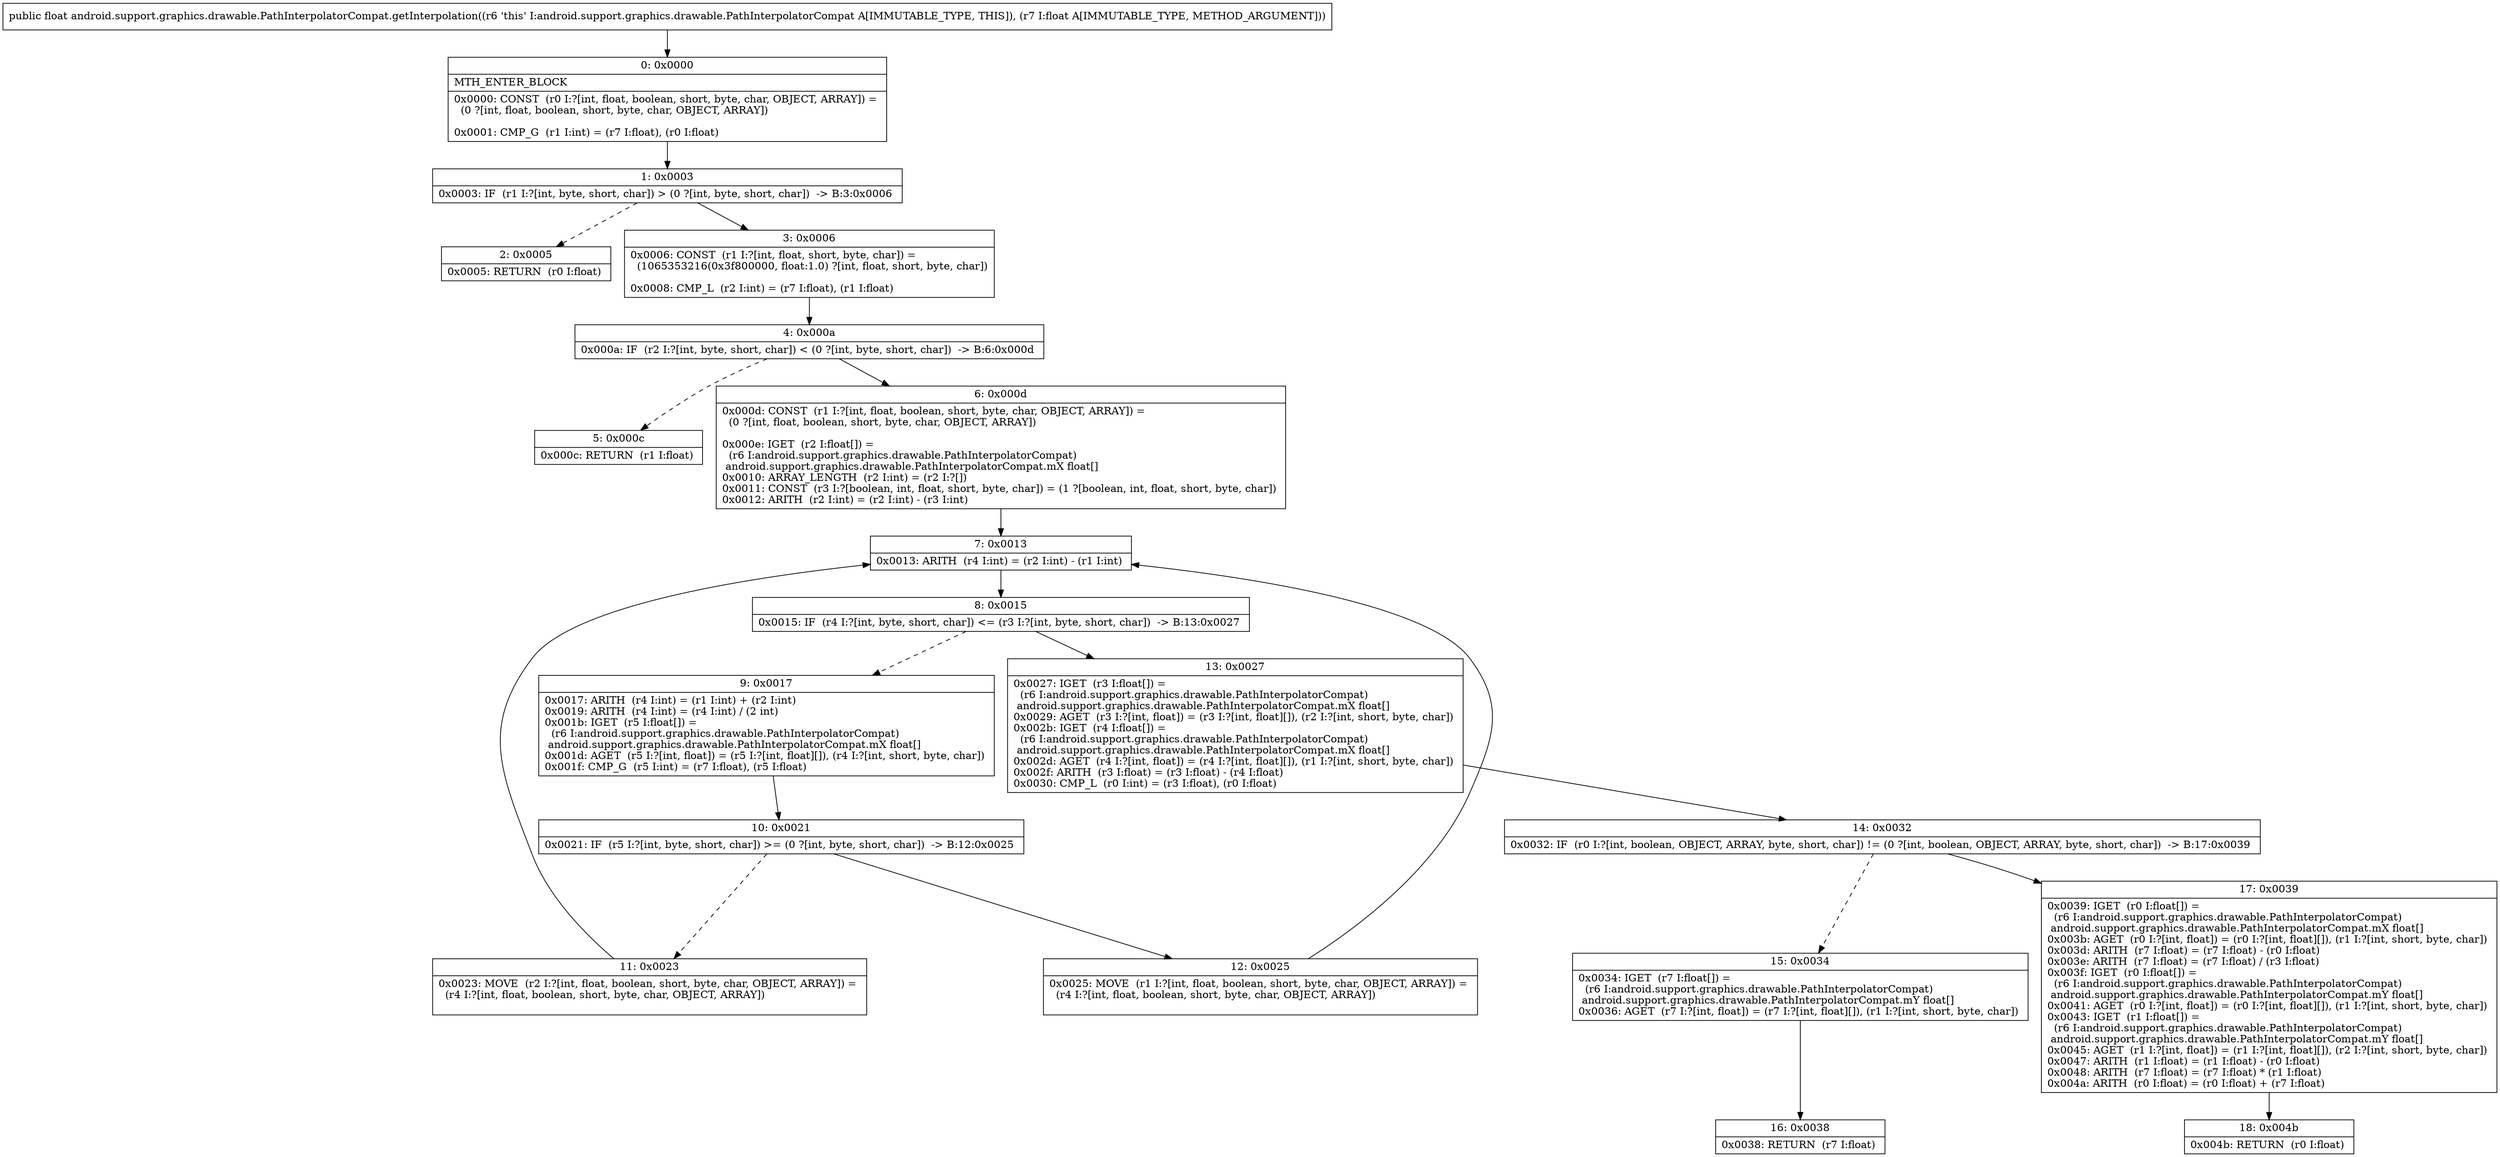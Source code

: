 digraph "CFG forandroid.support.graphics.drawable.PathInterpolatorCompat.getInterpolation(F)F" {
Node_0 [shape=record,label="{0\:\ 0x0000|MTH_ENTER_BLOCK\l|0x0000: CONST  (r0 I:?[int, float, boolean, short, byte, char, OBJECT, ARRAY]) = \l  (0 ?[int, float, boolean, short, byte, char, OBJECT, ARRAY])\l \l0x0001: CMP_G  (r1 I:int) = (r7 I:float), (r0 I:float) \l}"];
Node_1 [shape=record,label="{1\:\ 0x0003|0x0003: IF  (r1 I:?[int, byte, short, char]) \> (0 ?[int, byte, short, char])  \-\> B:3:0x0006 \l}"];
Node_2 [shape=record,label="{2\:\ 0x0005|0x0005: RETURN  (r0 I:float) \l}"];
Node_3 [shape=record,label="{3\:\ 0x0006|0x0006: CONST  (r1 I:?[int, float, short, byte, char]) = \l  (1065353216(0x3f800000, float:1.0) ?[int, float, short, byte, char])\l \l0x0008: CMP_L  (r2 I:int) = (r7 I:float), (r1 I:float) \l}"];
Node_4 [shape=record,label="{4\:\ 0x000a|0x000a: IF  (r2 I:?[int, byte, short, char]) \< (0 ?[int, byte, short, char])  \-\> B:6:0x000d \l}"];
Node_5 [shape=record,label="{5\:\ 0x000c|0x000c: RETURN  (r1 I:float) \l}"];
Node_6 [shape=record,label="{6\:\ 0x000d|0x000d: CONST  (r1 I:?[int, float, boolean, short, byte, char, OBJECT, ARRAY]) = \l  (0 ?[int, float, boolean, short, byte, char, OBJECT, ARRAY])\l \l0x000e: IGET  (r2 I:float[]) = \l  (r6 I:android.support.graphics.drawable.PathInterpolatorCompat)\l android.support.graphics.drawable.PathInterpolatorCompat.mX float[] \l0x0010: ARRAY_LENGTH  (r2 I:int) = (r2 I:?[]) \l0x0011: CONST  (r3 I:?[boolean, int, float, short, byte, char]) = (1 ?[boolean, int, float, short, byte, char]) \l0x0012: ARITH  (r2 I:int) = (r2 I:int) \- (r3 I:int) \l}"];
Node_7 [shape=record,label="{7\:\ 0x0013|0x0013: ARITH  (r4 I:int) = (r2 I:int) \- (r1 I:int) \l}"];
Node_8 [shape=record,label="{8\:\ 0x0015|0x0015: IF  (r4 I:?[int, byte, short, char]) \<= (r3 I:?[int, byte, short, char])  \-\> B:13:0x0027 \l}"];
Node_9 [shape=record,label="{9\:\ 0x0017|0x0017: ARITH  (r4 I:int) = (r1 I:int) + (r2 I:int) \l0x0019: ARITH  (r4 I:int) = (r4 I:int) \/ (2 int) \l0x001b: IGET  (r5 I:float[]) = \l  (r6 I:android.support.graphics.drawable.PathInterpolatorCompat)\l android.support.graphics.drawable.PathInterpolatorCompat.mX float[] \l0x001d: AGET  (r5 I:?[int, float]) = (r5 I:?[int, float][]), (r4 I:?[int, short, byte, char]) \l0x001f: CMP_G  (r5 I:int) = (r7 I:float), (r5 I:float) \l}"];
Node_10 [shape=record,label="{10\:\ 0x0021|0x0021: IF  (r5 I:?[int, byte, short, char]) \>= (0 ?[int, byte, short, char])  \-\> B:12:0x0025 \l}"];
Node_11 [shape=record,label="{11\:\ 0x0023|0x0023: MOVE  (r2 I:?[int, float, boolean, short, byte, char, OBJECT, ARRAY]) = \l  (r4 I:?[int, float, boolean, short, byte, char, OBJECT, ARRAY])\l \l}"];
Node_12 [shape=record,label="{12\:\ 0x0025|0x0025: MOVE  (r1 I:?[int, float, boolean, short, byte, char, OBJECT, ARRAY]) = \l  (r4 I:?[int, float, boolean, short, byte, char, OBJECT, ARRAY])\l \l}"];
Node_13 [shape=record,label="{13\:\ 0x0027|0x0027: IGET  (r3 I:float[]) = \l  (r6 I:android.support.graphics.drawable.PathInterpolatorCompat)\l android.support.graphics.drawable.PathInterpolatorCompat.mX float[] \l0x0029: AGET  (r3 I:?[int, float]) = (r3 I:?[int, float][]), (r2 I:?[int, short, byte, char]) \l0x002b: IGET  (r4 I:float[]) = \l  (r6 I:android.support.graphics.drawable.PathInterpolatorCompat)\l android.support.graphics.drawable.PathInterpolatorCompat.mX float[] \l0x002d: AGET  (r4 I:?[int, float]) = (r4 I:?[int, float][]), (r1 I:?[int, short, byte, char]) \l0x002f: ARITH  (r3 I:float) = (r3 I:float) \- (r4 I:float) \l0x0030: CMP_L  (r0 I:int) = (r3 I:float), (r0 I:float) \l}"];
Node_14 [shape=record,label="{14\:\ 0x0032|0x0032: IF  (r0 I:?[int, boolean, OBJECT, ARRAY, byte, short, char]) != (0 ?[int, boolean, OBJECT, ARRAY, byte, short, char])  \-\> B:17:0x0039 \l}"];
Node_15 [shape=record,label="{15\:\ 0x0034|0x0034: IGET  (r7 I:float[]) = \l  (r6 I:android.support.graphics.drawable.PathInterpolatorCompat)\l android.support.graphics.drawable.PathInterpolatorCompat.mY float[] \l0x0036: AGET  (r7 I:?[int, float]) = (r7 I:?[int, float][]), (r1 I:?[int, short, byte, char]) \l}"];
Node_16 [shape=record,label="{16\:\ 0x0038|0x0038: RETURN  (r7 I:float) \l}"];
Node_17 [shape=record,label="{17\:\ 0x0039|0x0039: IGET  (r0 I:float[]) = \l  (r6 I:android.support.graphics.drawable.PathInterpolatorCompat)\l android.support.graphics.drawable.PathInterpolatorCompat.mX float[] \l0x003b: AGET  (r0 I:?[int, float]) = (r0 I:?[int, float][]), (r1 I:?[int, short, byte, char]) \l0x003d: ARITH  (r7 I:float) = (r7 I:float) \- (r0 I:float) \l0x003e: ARITH  (r7 I:float) = (r7 I:float) \/ (r3 I:float) \l0x003f: IGET  (r0 I:float[]) = \l  (r6 I:android.support.graphics.drawable.PathInterpolatorCompat)\l android.support.graphics.drawable.PathInterpolatorCompat.mY float[] \l0x0041: AGET  (r0 I:?[int, float]) = (r0 I:?[int, float][]), (r1 I:?[int, short, byte, char]) \l0x0043: IGET  (r1 I:float[]) = \l  (r6 I:android.support.graphics.drawable.PathInterpolatorCompat)\l android.support.graphics.drawable.PathInterpolatorCompat.mY float[] \l0x0045: AGET  (r1 I:?[int, float]) = (r1 I:?[int, float][]), (r2 I:?[int, short, byte, char]) \l0x0047: ARITH  (r1 I:float) = (r1 I:float) \- (r0 I:float) \l0x0048: ARITH  (r7 I:float) = (r7 I:float) * (r1 I:float) \l0x004a: ARITH  (r0 I:float) = (r0 I:float) + (r7 I:float) \l}"];
Node_18 [shape=record,label="{18\:\ 0x004b|0x004b: RETURN  (r0 I:float) \l}"];
MethodNode[shape=record,label="{public float android.support.graphics.drawable.PathInterpolatorCompat.getInterpolation((r6 'this' I:android.support.graphics.drawable.PathInterpolatorCompat A[IMMUTABLE_TYPE, THIS]), (r7 I:float A[IMMUTABLE_TYPE, METHOD_ARGUMENT])) }"];
MethodNode -> Node_0;
Node_0 -> Node_1;
Node_1 -> Node_2[style=dashed];
Node_1 -> Node_3;
Node_3 -> Node_4;
Node_4 -> Node_5[style=dashed];
Node_4 -> Node_6;
Node_6 -> Node_7;
Node_7 -> Node_8;
Node_8 -> Node_9[style=dashed];
Node_8 -> Node_13;
Node_9 -> Node_10;
Node_10 -> Node_11[style=dashed];
Node_10 -> Node_12;
Node_11 -> Node_7;
Node_12 -> Node_7;
Node_13 -> Node_14;
Node_14 -> Node_15[style=dashed];
Node_14 -> Node_17;
Node_15 -> Node_16;
Node_17 -> Node_18;
}

